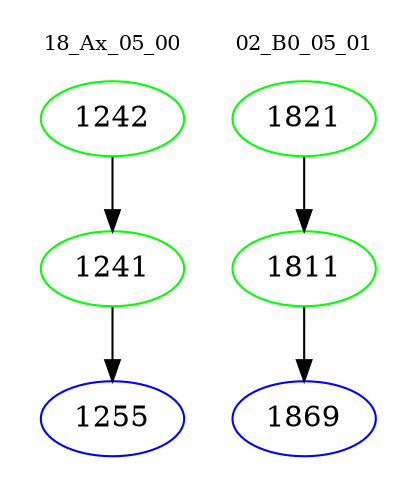 digraph{
subgraph cluster_0 {
color = white
label = "18_Ax_05_00";
fontsize=10;
T0_1242 [label="1242", color="green"]
T0_1242 -> T0_1241 [color="black"]
T0_1241 [label="1241", color="green"]
T0_1241 -> T0_1255 [color="black"]
T0_1255 [label="1255", color="blue"]
}
subgraph cluster_1 {
color = white
label = "02_B0_05_01";
fontsize=10;
T1_1821 [label="1821", color="green"]
T1_1821 -> T1_1811 [color="black"]
T1_1811 [label="1811", color="green"]
T1_1811 -> T1_1869 [color="black"]
T1_1869 [label="1869", color="blue"]
}
}
